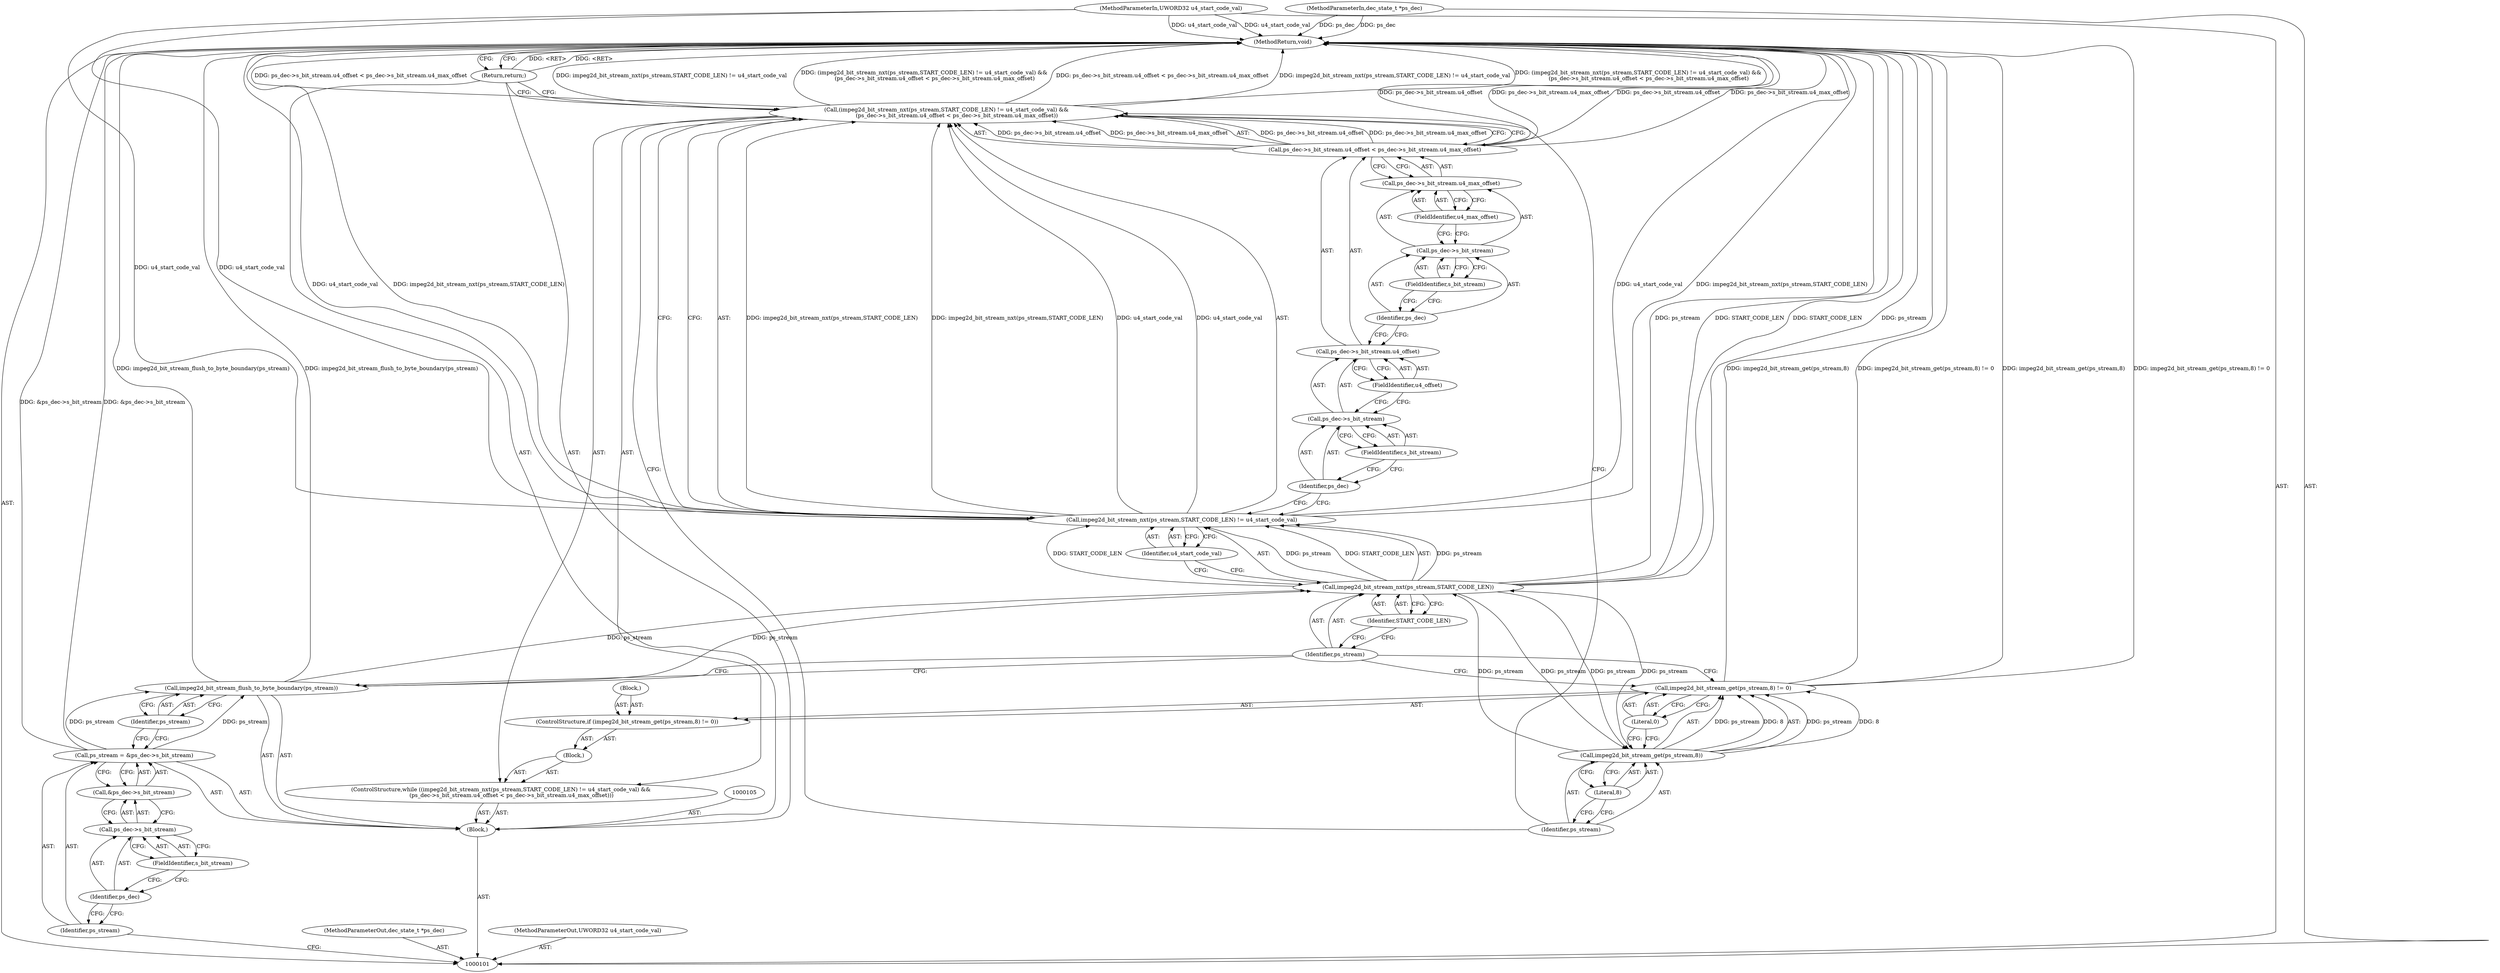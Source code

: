 digraph "0_Android_ffab15eb80630dc799eb410855c93525b75233c3_8" {
"1000141" [label="(MethodReturn,void)"];
"1000102" [label="(MethodParameterIn,dec_state_t *ps_dec)"];
"1000197" [label="(MethodParameterOut,dec_state_t *ps_dec)"];
"1000103" [label="(MethodParameterIn,UWORD32 u4_start_code_val)"];
"1000198" [label="(MethodParameterOut,UWORD32 u4_start_code_val)"];
"1000132" [label="(Block,)"];
"1000134" [label="(Call,impeg2d_bit_stream_get(ps_stream,8) != 0)"];
"1000135" [label="(Call,impeg2d_bit_stream_get(ps_stream,8))"];
"1000136" [label="(Identifier,ps_stream)"];
"1000137" [label="(Literal,8)"];
"1000138" [label="(Literal,0)"];
"1000133" [label="(ControlStructure,if (impeg2d_bit_stream_get(ps_stream,8) != 0))"];
"1000139" [label="(Block,)"];
"1000140" [label="(Return,return;)"];
"1000104" [label="(Block,)"];
"1000108" [label="(Call,&ps_dec->s_bit_stream)"];
"1000109" [label="(Call,ps_dec->s_bit_stream)"];
"1000110" [label="(Identifier,ps_dec)"];
"1000111" [label="(FieldIdentifier,s_bit_stream)"];
"1000106" [label="(Call,ps_stream = &ps_dec->s_bit_stream)"];
"1000107" [label="(Identifier,ps_stream)"];
"1000113" [label="(Identifier,ps_stream)"];
"1000112" [label="(Call,impeg2d_bit_stream_flush_to_byte_boundary(ps_stream))"];
"1000115" [label="(Call,(impeg2d_bit_stream_nxt(ps_stream,START_CODE_LEN) != u4_start_code_val) &&\n            (ps_dec->s_bit_stream.u4_offset < ps_dec->s_bit_stream.u4_max_offset))"];
"1000116" [label="(Call,impeg2d_bit_stream_nxt(ps_stream,START_CODE_LEN) != u4_start_code_val)"];
"1000117" [label="(Call,impeg2d_bit_stream_nxt(ps_stream,START_CODE_LEN))"];
"1000118" [label="(Identifier,ps_stream)"];
"1000114" [label="(ControlStructure,while ((impeg2d_bit_stream_nxt(ps_stream,START_CODE_LEN) != u4_start_code_val) &&\n            (ps_dec->s_bit_stream.u4_offset < ps_dec->s_bit_stream.u4_max_offset)))"];
"1000119" [label="(Identifier,START_CODE_LEN)"];
"1000120" [label="(Identifier,u4_start_code_val)"];
"1000121" [label="(Call,ps_dec->s_bit_stream.u4_offset < ps_dec->s_bit_stream.u4_max_offset)"];
"1000122" [label="(Call,ps_dec->s_bit_stream.u4_offset)"];
"1000123" [label="(Call,ps_dec->s_bit_stream)"];
"1000124" [label="(Identifier,ps_dec)"];
"1000125" [label="(FieldIdentifier,s_bit_stream)"];
"1000126" [label="(FieldIdentifier,u4_offset)"];
"1000127" [label="(Call,ps_dec->s_bit_stream.u4_max_offset)"];
"1000128" [label="(Call,ps_dec->s_bit_stream)"];
"1000129" [label="(Identifier,ps_dec)"];
"1000130" [label="(FieldIdentifier,s_bit_stream)"];
"1000131" [label="(FieldIdentifier,u4_max_offset)"];
"1000141" -> "1000101"  [label="AST: "];
"1000141" -> "1000140"  [label="CFG: "];
"1000140" -> "1000141"  [label="DDG: <RET>"];
"1000116" -> "1000141"  [label="DDG: impeg2d_bit_stream_nxt(ps_stream,START_CODE_LEN)"];
"1000116" -> "1000141"  [label="DDG: u4_start_code_val"];
"1000106" -> "1000141"  [label="DDG: &ps_dec->s_bit_stream"];
"1000121" -> "1000141"  [label="DDG: ps_dec->s_bit_stream.u4_max_offset"];
"1000121" -> "1000141"  [label="DDG: ps_dec->s_bit_stream.u4_offset"];
"1000117" -> "1000141"  [label="DDG: ps_stream"];
"1000117" -> "1000141"  [label="DDG: START_CODE_LEN"];
"1000115" -> "1000141"  [label="DDG: impeg2d_bit_stream_nxt(ps_stream,START_CODE_LEN) != u4_start_code_val"];
"1000115" -> "1000141"  [label="DDG: (impeg2d_bit_stream_nxt(ps_stream,START_CODE_LEN) != u4_start_code_val) &&\n            (ps_dec->s_bit_stream.u4_offset < ps_dec->s_bit_stream.u4_max_offset)"];
"1000115" -> "1000141"  [label="DDG: ps_dec->s_bit_stream.u4_offset < ps_dec->s_bit_stream.u4_max_offset"];
"1000103" -> "1000141"  [label="DDG: u4_start_code_val"];
"1000134" -> "1000141"  [label="DDG: impeg2d_bit_stream_get(ps_stream,8) != 0"];
"1000134" -> "1000141"  [label="DDG: impeg2d_bit_stream_get(ps_stream,8)"];
"1000102" -> "1000141"  [label="DDG: ps_dec"];
"1000112" -> "1000141"  [label="DDG: impeg2d_bit_stream_flush_to_byte_boundary(ps_stream)"];
"1000102" -> "1000101"  [label="AST: "];
"1000102" -> "1000141"  [label="DDG: ps_dec"];
"1000197" -> "1000101"  [label="AST: "];
"1000103" -> "1000101"  [label="AST: "];
"1000103" -> "1000141"  [label="DDG: u4_start_code_val"];
"1000103" -> "1000116"  [label="DDG: u4_start_code_val"];
"1000198" -> "1000101"  [label="AST: "];
"1000132" -> "1000114"  [label="AST: "];
"1000133" -> "1000132"  [label="AST: "];
"1000134" -> "1000133"  [label="AST: "];
"1000134" -> "1000138"  [label="CFG: "];
"1000135" -> "1000134"  [label="AST: "];
"1000138" -> "1000134"  [label="AST: "];
"1000118" -> "1000134"  [label="CFG: "];
"1000134" -> "1000141"  [label="DDG: impeg2d_bit_stream_get(ps_stream,8) != 0"];
"1000134" -> "1000141"  [label="DDG: impeg2d_bit_stream_get(ps_stream,8)"];
"1000135" -> "1000134"  [label="DDG: ps_stream"];
"1000135" -> "1000134"  [label="DDG: 8"];
"1000135" -> "1000134"  [label="AST: "];
"1000135" -> "1000137"  [label="CFG: "];
"1000136" -> "1000135"  [label="AST: "];
"1000137" -> "1000135"  [label="AST: "];
"1000138" -> "1000135"  [label="CFG: "];
"1000135" -> "1000117"  [label="DDG: ps_stream"];
"1000135" -> "1000134"  [label="DDG: ps_stream"];
"1000135" -> "1000134"  [label="DDG: 8"];
"1000117" -> "1000135"  [label="DDG: ps_stream"];
"1000136" -> "1000135"  [label="AST: "];
"1000136" -> "1000115"  [label="CFG: "];
"1000137" -> "1000136"  [label="CFG: "];
"1000137" -> "1000135"  [label="AST: "];
"1000137" -> "1000136"  [label="CFG: "];
"1000135" -> "1000137"  [label="CFG: "];
"1000138" -> "1000134"  [label="AST: "];
"1000138" -> "1000135"  [label="CFG: "];
"1000134" -> "1000138"  [label="CFG: "];
"1000133" -> "1000132"  [label="AST: "];
"1000134" -> "1000133"  [label="AST: "];
"1000139" -> "1000133"  [label="AST: "];
"1000139" -> "1000133"  [label="AST: "];
"1000140" -> "1000104"  [label="AST: "];
"1000140" -> "1000115"  [label="CFG: "];
"1000141" -> "1000140"  [label="CFG: "];
"1000140" -> "1000141"  [label="DDG: <RET>"];
"1000104" -> "1000101"  [label="AST: "];
"1000105" -> "1000104"  [label="AST: "];
"1000106" -> "1000104"  [label="AST: "];
"1000112" -> "1000104"  [label="AST: "];
"1000114" -> "1000104"  [label="AST: "];
"1000140" -> "1000104"  [label="AST: "];
"1000108" -> "1000106"  [label="AST: "];
"1000108" -> "1000109"  [label="CFG: "];
"1000109" -> "1000108"  [label="AST: "];
"1000106" -> "1000108"  [label="CFG: "];
"1000109" -> "1000108"  [label="AST: "];
"1000109" -> "1000111"  [label="CFG: "];
"1000110" -> "1000109"  [label="AST: "];
"1000111" -> "1000109"  [label="AST: "];
"1000108" -> "1000109"  [label="CFG: "];
"1000110" -> "1000109"  [label="AST: "];
"1000110" -> "1000107"  [label="CFG: "];
"1000111" -> "1000110"  [label="CFG: "];
"1000111" -> "1000109"  [label="AST: "];
"1000111" -> "1000110"  [label="CFG: "];
"1000109" -> "1000111"  [label="CFG: "];
"1000106" -> "1000104"  [label="AST: "];
"1000106" -> "1000108"  [label="CFG: "];
"1000107" -> "1000106"  [label="AST: "];
"1000108" -> "1000106"  [label="AST: "];
"1000113" -> "1000106"  [label="CFG: "];
"1000106" -> "1000141"  [label="DDG: &ps_dec->s_bit_stream"];
"1000106" -> "1000112"  [label="DDG: ps_stream"];
"1000107" -> "1000106"  [label="AST: "];
"1000107" -> "1000101"  [label="CFG: "];
"1000110" -> "1000107"  [label="CFG: "];
"1000113" -> "1000112"  [label="AST: "];
"1000113" -> "1000106"  [label="CFG: "];
"1000112" -> "1000113"  [label="CFG: "];
"1000112" -> "1000104"  [label="AST: "];
"1000112" -> "1000113"  [label="CFG: "];
"1000113" -> "1000112"  [label="AST: "];
"1000118" -> "1000112"  [label="CFG: "];
"1000112" -> "1000141"  [label="DDG: impeg2d_bit_stream_flush_to_byte_boundary(ps_stream)"];
"1000106" -> "1000112"  [label="DDG: ps_stream"];
"1000112" -> "1000117"  [label="DDG: ps_stream"];
"1000115" -> "1000114"  [label="AST: "];
"1000115" -> "1000116"  [label="CFG: "];
"1000115" -> "1000121"  [label="CFG: "];
"1000116" -> "1000115"  [label="AST: "];
"1000121" -> "1000115"  [label="AST: "];
"1000136" -> "1000115"  [label="CFG: "];
"1000140" -> "1000115"  [label="CFG: "];
"1000115" -> "1000141"  [label="DDG: impeg2d_bit_stream_nxt(ps_stream,START_CODE_LEN) != u4_start_code_val"];
"1000115" -> "1000141"  [label="DDG: (impeg2d_bit_stream_nxt(ps_stream,START_CODE_LEN) != u4_start_code_val) &&\n            (ps_dec->s_bit_stream.u4_offset < ps_dec->s_bit_stream.u4_max_offset)"];
"1000115" -> "1000141"  [label="DDG: ps_dec->s_bit_stream.u4_offset < ps_dec->s_bit_stream.u4_max_offset"];
"1000116" -> "1000115"  [label="DDG: impeg2d_bit_stream_nxt(ps_stream,START_CODE_LEN)"];
"1000116" -> "1000115"  [label="DDG: u4_start_code_val"];
"1000121" -> "1000115"  [label="DDG: ps_dec->s_bit_stream.u4_offset"];
"1000121" -> "1000115"  [label="DDG: ps_dec->s_bit_stream.u4_max_offset"];
"1000116" -> "1000115"  [label="AST: "];
"1000116" -> "1000120"  [label="CFG: "];
"1000117" -> "1000116"  [label="AST: "];
"1000120" -> "1000116"  [label="AST: "];
"1000124" -> "1000116"  [label="CFG: "];
"1000115" -> "1000116"  [label="CFG: "];
"1000116" -> "1000141"  [label="DDG: impeg2d_bit_stream_nxt(ps_stream,START_CODE_LEN)"];
"1000116" -> "1000141"  [label="DDG: u4_start_code_val"];
"1000116" -> "1000115"  [label="DDG: impeg2d_bit_stream_nxt(ps_stream,START_CODE_LEN)"];
"1000116" -> "1000115"  [label="DDG: u4_start_code_val"];
"1000117" -> "1000116"  [label="DDG: ps_stream"];
"1000117" -> "1000116"  [label="DDG: START_CODE_LEN"];
"1000103" -> "1000116"  [label="DDG: u4_start_code_val"];
"1000117" -> "1000116"  [label="AST: "];
"1000117" -> "1000119"  [label="CFG: "];
"1000118" -> "1000117"  [label="AST: "];
"1000119" -> "1000117"  [label="AST: "];
"1000120" -> "1000117"  [label="CFG: "];
"1000117" -> "1000141"  [label="DDG: ps_stream"];
"1000117" -> "1000141"  [label="DDG: START_CODE_LEN"];
"1000117" -> "1000116"  [label="DDG: ps_stream"];
"1000117" -> "1000116"  [label="DDG: START_CODE_LEN"];
"1000112" -> "1000117"  [label="DDG: ps_stream"];
"1000135" -> "1000117"  [label="DDG: ps_stream"];
"1000117" -> "1000135"  [label="DDG: ps_stream"];
"1000118" -> "1000117"  [label="AST: "];
"1000118" -> "1000134"  [label="CFG: "];
"1000118" -> "1000112"  [label="CFG: "];
"1000119" -> "1000118"  [label="CFG: "];
"1000114" -> "1000104"  [label="AST: "];
"1000115" -> "1000114"  [label="AST: "];
"1000132" -> "1000114"  [label="AST: "];
"1000119" -> "1000117"  [label="AST: "];
"1000119" -> "1000118"  [label="CFG: "];
"1000117" -> "1000119"  [label="CFG: "];
"1000120" -> "1000116"  [label="AST: "];
"1000120" -> "1000117"  [label="CFG: "];
"1000116" -> "1000120"  [label="CFG: "];
"1000121" -> "1000115"  [label="AST: "];
"1000121" -> "1000127"  [label="CFG: "];
"1000122" -> "1000121"  [label="AST: "];
"1000127" -> "1000121"  [label="AST: "];
"1000115" -> "1000121"  [label="CFG: "];
"1000121" -> "1000141"  [label="DDG: ps_dec->s_bit_stream.u4_max_offset"];
"1000121" -> "1000141"  [label="DDG: ps_dec->s_bit_stream.u4_offset"];
"1000121" -> "1000115"  [label="DDG: ps_dec->s_bit_stream.u4_offset"];
"1000121" -> "1000115"  [label="DDG: ps_dec->s_bit_stream.u4_max_offset"];
"1000122" -> "1000121"  [label="AST: "];
"1000122" -> "1000126"  [label="CFG: "];
"1000123" -> "1000122"  [label="AST: "];
"1000126" -> "1000122"  [label="AST: "];
"1000129" -> "1000122"  [label="CFG: "];
"1000123" -> "1000122"  [label="AST: "];
"1000123" -> "1000125"  [label="CFG: "];
"1000124" -> "1000123"  [label="AST: "];
"1000125" -> "1000123"  [label="AST: "];
"1000126" -> "1000123"  [label="CFG: "];
"1000124" -> "1000123"  [label="AST: "];
"1000124" -> "1000116"  [label="CFG: "];
"1000125" -> "1000124"  [label="CFG: "];
"1000125" -> "1000123"  [label="AST: "];
"1000125" -> "1000124"  [label="CFG: "];
"1000123" -> "1000125"  [label="CFG: "];
"1000126" -> "1000122"  [label="AST: "];
"1000126" -> "1000123"  [label="CFG: "];
"1000122" -> "1000126"  [label="CFG: "];
"1000127" -> "1000121"  [label="AST: "];
"1000127" -> "1000131"  [label="CFG: "];
"1000128" -> "1000127"  [label="AST: "];
"1000131" -> "1000127"  [label="AST: "];
"1000121" -> "1000127"  [label="CFG: "];
"1000128" -> "1000127"  [label="AST: "];
"1000128" -> "1000130"  [label="CFG: "];
"1000129" -> "1000128"  [label="AST: "];
"1000130" -> "1000128"  [label="AST: "];
"1000131" -> "1000128"  [label="CFG: "];
"1000129" -> "1000128"  [label="AST: "];
"1000129" -> "1000122"  [label="CFG: "];
"1000130" -> "1000129"  [label="CFG: "];
"1000130" -> "1000128"  [label="AST: "];
"1000130" -> "1000129"  [label="CFG: "];
"1000128" -> "1000130"  [label="CFG: "];
"1000131" -> "1000127"  [label="AST: "];
"1000131" -> "1000128"  [label="CFG: "];
"1000127" -> "1000131"  [label="CFG: "];
}
